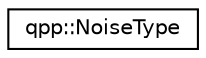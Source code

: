 digraph "Graphical Class Hierarchy"
{
  edge [fontname="Helvetica",fontsize="10",labelfontname="Helvetica",labelfontsize="10"];
  node [fontname="Helvetica",fontsize="10",shape=record];
  rankdir="LR";
  Node0 [label="qpp::NoiseType",height=0.2,width=0.4,color="black", fillcolor="white", style="filled",URL="$structqpp_1_1_noise_type.html",tooltip="Contains template tags used to specify the noise type. "];
}
